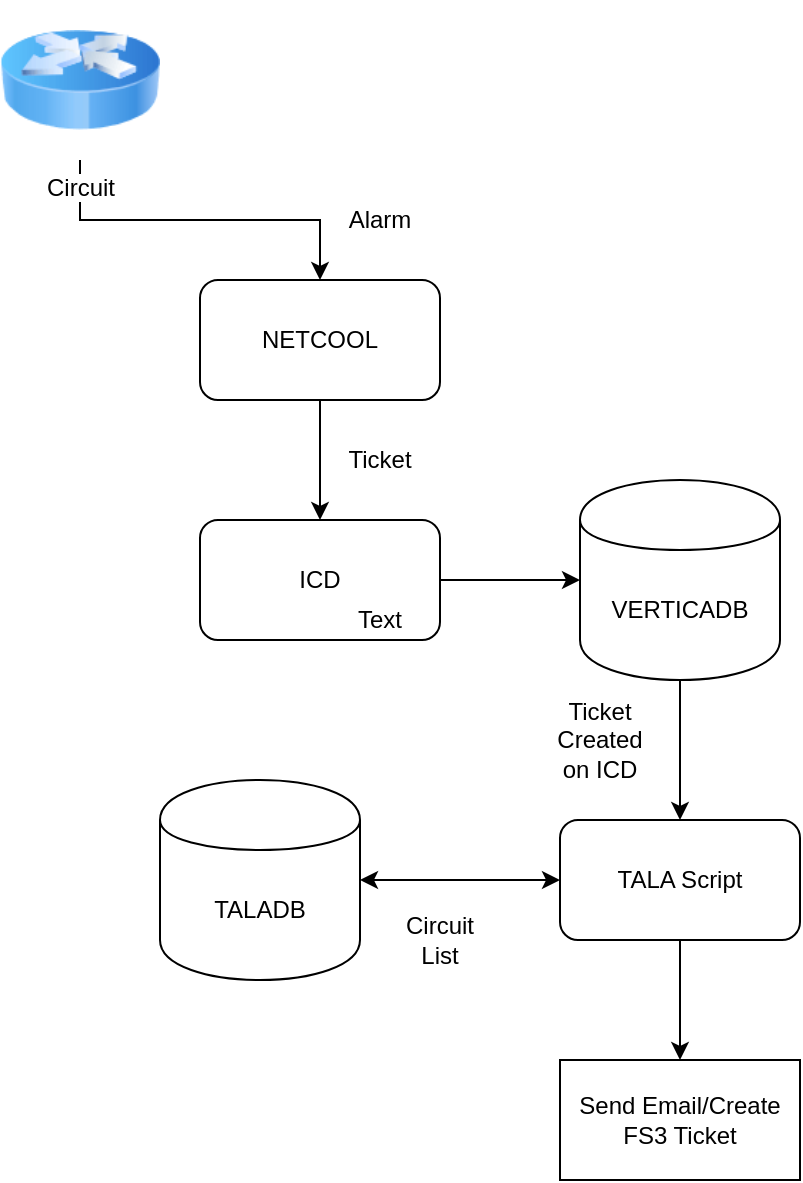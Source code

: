 <mxfile version="13.0.9" type="github">
  <diagram id="tWdVrf-Qeg5_HdpOC5kV" name="Page-1">
    <mxGraphModel dx="700" dy="745" grid="1" gridSize="10" guides="1" tooltips="1" connect="1" arrows="1" fold="1" page="1" pageScale="1" pageWidth="850" pageHeight="1100" math="0" shadow="0">
      <root>
        <mxCell id="0" />
        <mxCell id="1" parent="0" />
        <mxCell id="Jaap6VVrAOP4JBxo27oL-3" style="edgeStyle=orthogonalEdgeStyle;rounded=0;orthogonalLoop=1;jettySize=auto;html=1;exitX=0.5;exitY=1;exitDx=0;exitDy=0;entryX=0.5;entryY=0;entryDx=0;entryDy=0;" parent="1" source="Jaap6VVrAOP4JBxo27oL-1" target="Jaap6VVrAOP4JBxo27oL-2" edge="1">
          <mxGeometry relative="1" as="geometry" />
        </mxCell>
        <mxCell id="Jaap6VVrAOP4JBxo27oL-1" value="Circuit" style="image;html=1;labelBackgroundColor=#ffffff;image=img/lib/clip_art/networking/Router_Icon_128x128.png" parent="1" vertex="1">
          <mxGeometry x="50" y="100" width="80" height="80" as="geometry" />
        </mxCell>
        <mxCell id="6kdEVWJAb7GGhUwH0cLp-5" style="edgeStyle=orthogonalEdgeStyle;rounded=0;orthogonalLoop=1;jettySize=auto;html=1;exitX=0.5;exitY=1;exitDx=0;exitDy=0;entryX=0.5;entryY=0;entryDx=0;entryDy=0;" edge="1" parent="1" source="Jaap6VVrAOP4JBxo27oL-2" target="6kdEVWJAb7GGhUwH0cLp-2">
          <mxGeometry relative="1" as="geometry" />
        </mxCell>
        <mxCell id="Jaap6VVrAOP4JBxo27oL-2" value="NETCOOL" style="rounded=1;whiteSpace=wrap;html=1;" parent="1" vertex="1">
          <mxGeometry x="150" y="240" width="120" height="60" as="geometry" />
        </mxCell>
        <mxCell id="6kdEVWJAb7GGhUwH0cLp-1" value="Alarm" style="text;html=1;strokeColor=none;fillColor=none;align=center;verticalAlign=middle;whiteSpace=wrap;rounded=0;" vertex="1" parent="1">
          <mxGeometry x="220" y="200" width="40" height="20" as="geometry" />
        </mxCell>
        <mxCell id="6kdEVWJAb7GGhUwH0cLp-4" style="edgeStyle=orthogonalEdgeStyle;rounded=0;orthogonalLoop=1;jettySize=auto;html=1;exitX=1;exitY=0.5;exitDx=0;exitDy=0;" edge="1" parent="1" source="6kdEVWJAb7GGhUwH0cLp-2" target="6kdEVWJAb7GGhUwH0cLp-3">
          <mxGeometry relative="1" as="geometry" />
        </mxCell>
        <mxCell id="6kdEVWJAb7GGhUwH0cLp-2" value="ICD" style="rounded=1;whiteSpace=wrap;html=1;" vertex="1" parent="1">
          <mxGeometry x="150" y="360" width="120" height="60" as="geometry" />
        </mxCell>
        <mxCell id="6kdEVWJAb7GGhUwH0cLp-8" style="edgeStyle=orthogonalEdgeStyle;rounded=0;orthogonalLoop=1;jettySize=auto;html=1;exitX=0.5;exitY=1;exitDx=0;exitDy=0;entryX=0.5;entryY=0;entryDx=0;entryDy=0;" edge="1" parent="1" source="6kdEVWJAb7GGhUwH0cLp-3" target="6kdEVWJAb7GGhUwH0cLp-7">
          <mxGeometry relative="1" as="geometry" />
        </mxCell>
        <mxCell id="6kdEVWJAb7GGhUwH0cLp-3" value="VERTICADB" style="shape=cylinder;whiteSpace=wrap;html=1;boundedLbl=1;backgroundOutline=1;" vertex="1" parent="1">
          <mxGeometry x="340" y="340" width="100" height="100" as="geometry" />
        </mxCell>
        <mxCell id="6kdEVWJAb7GGhUwH0cLp-6" value="Ticket" style="text;html=1;strokeColor=none;fillColor=none;align=center;verticalAlign=middle;whiteSpace=wrap;rounded=0;" vertex="1" parent="1">
          <mxGeometry x="220" y="320" width="40" height="20" as="geometry" />
        </mxCell>
        <mxCell id="6kdEVWJAb7GGhUwH0cLp-12" style="edgeStyle=orthogonalEdgeStyle;rounded=0;orthogonalLoop=1;jettySize=auto;html=1;exitX=0.5;exitY=1;exitDx=0;exitDy=0;entryX=0.5;entryY=0;entryDx=0;entryDy=0;" edge="1" parent="1" source="6kdEVWJAb7GGhUwH0cLp-7" target="6kdEVWJAb7GGhUwH0cLp-11">
          <mxGeometry relative="1" as="geometry" />
        </mxCell>
        <mxCell id="6kdEVWJAb7GGhUwH0cLp-7" value="TALA Script" style="rounded=1;whiteSpace=wrap;html=1;" vertex="1" parent="1">
          <mxGeometry x="330" y="510" width="120" height="60" as="geometry" />
        </mxCell>
        <mxCell id="6kdEVWJAb7GGhUwH0cLp-9" value="Text" style="text;html=1;strokeColor=none;fillColor=none;align=center;verticalAlign=middle;whiteSpace=wrap;rounded=0;" vertex="1" parent="1">
          <mxGeometry x="220" y="400" width="40" height="20" as="geometry" />
        </mxCell>
        <mxCell id="6kdEVWJAb7GGhUwH0cLp-10" value="Ticket Created on ICD" style="text;html=1;strokeColor=none;fillColor=none;align=center;verticalAlign=middle;whiteSpace=wrap;rounded=0;" vertex="1" parent="1">
          <mxGeometry x="330" y="460" width="40" height="20" as="geometry" />
        </mxCell>
        <mxCell id="6kdEVWJAb7GGhUwH0cLp-11" value="Send Email/Create FS3 Ticket" style="rounded=0;whiteSpace=wrap;html=1;" vertex="1" parent="1">
          <mxGeometry x="330" y="630" width="120" height="60" as="geometry" />
        </mxCell>
        <mxCell id="6kdEVWJAb7GGhUwH0cLp-14" style="edgeStyle=orthogonalEdgeStyle;rounded=0;orthogonalLoop=1;jettySize=auto;html=1;startArrow=classic;startFill=1;" edge="1" parent="1" source="6kdEVWJAb7GGhUwH0cLp-13" target="6kdEVWJAb7GGhUwH0cLp-7">
          <mxGeometry relative="1" as="geometry" />
        </mxCell>
        <mxCell id="6kdEVWJAb7GGhUwH0cLp-13" value="TALADB" style="shape=cylinder;whiteSpace=wrap;html=1;boundedLbl=1;backgroundOutline=1;" vertex="1" parent="1">
          <mxGeometry x="130" y="490" width="100" height="100" as="geometry" />
        </mxCell>
        <mxCell id="6kdEVWJAb7GGhUwH0cLp-15" value="Circuit List" style="text;html=1;strokeColor=none;fillColor=none;align=center;verticalAlign=middle;whiteSpace=wrap;rounded=0;" vertex="1" parent="1">
          <mxGeometry x="250" y="560" width="40" height="20" as="geometry" />
        </mxCell>
      </root>
    </mxGraphModel>
  </diagram>
</mxfile>
